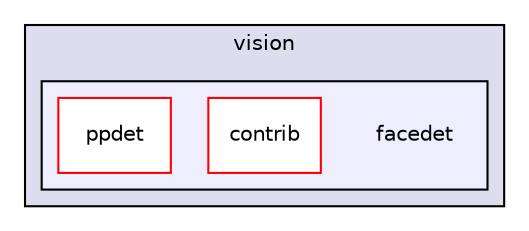 digraph "/build/FastDeploy/fastdeploy/vision/facedet" {
  compound=true
  node [ fontsize="10", fontname="Helvetica"];
  edge [ labelfontsize="10", labelfontname="Helvetica"];
  subgraph clusterdir_e0f97e9c6c2e64a15c9e5b824b806a92 {
    graph [ bgcolor="#ddddee", pencolor="black", label="vision" fontname="Helvetica", fontsize="10", URL="dir_e0f97e9c6c2e64a15c9e5b824b806a92.html"]
  subgraph clusterdir_e0c324db58c74a8fad31a42d500b793f {
    graph [ bgcolor="#eeeeff", pencolor="black", label="" URL="dir_e0c324db58c74a8fad31a42d500b793f.html"];
    dir_e0c324db58c74a8fad31a42d500b793f [shape=plaintext label="facedet"];
    dir_bfa4890a7a8355af879703425b226b70 [shape=box label="contrib" color="red" fillcolor="white" style="filled" URL="dir_bfa4890a7a8355af879703425b226b70.html"];
    dir_9d32393e4c6f50db8b54f02bc8e99eaf [shape=box label="ppdet" color="red" fillcolor="white" style="filled" URL="dir_9d32393e4c6f50db8b54f02bc8e99eaf.html"];
  }
  }
}
